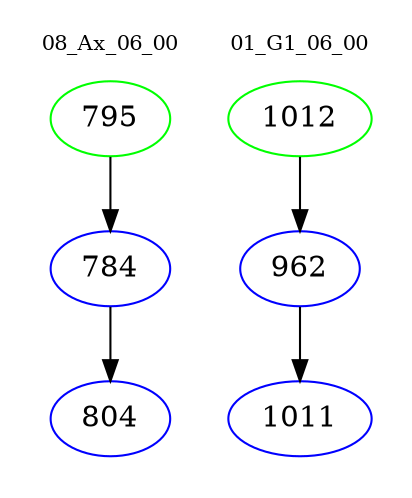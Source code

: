 digraph{
subgraph cluster_0 {
color = white
label = "08_Ax_06_00";
fontsize=10;
T0_795 [label="795", color="green"]
T0_795 -> T0_784 [color="black"]
T0_784 [label="784", color="blue"]
T0_784 -> T0_804 [color="black"]
T0_804 [label="804", color="blue"]
}
subgraph cluster_1 {
color = white
label = "01_G1_06_00";
fontsize=10;
T1_1012 [label="1012", color="green"]
T1_1012 -> T1_962 [color="black"]
T1_962 [label="962", color="blue"]
T1_962 -> T1_1011 [color="black"]
T1_1011 [label="1011", color="blue"]
}
}
